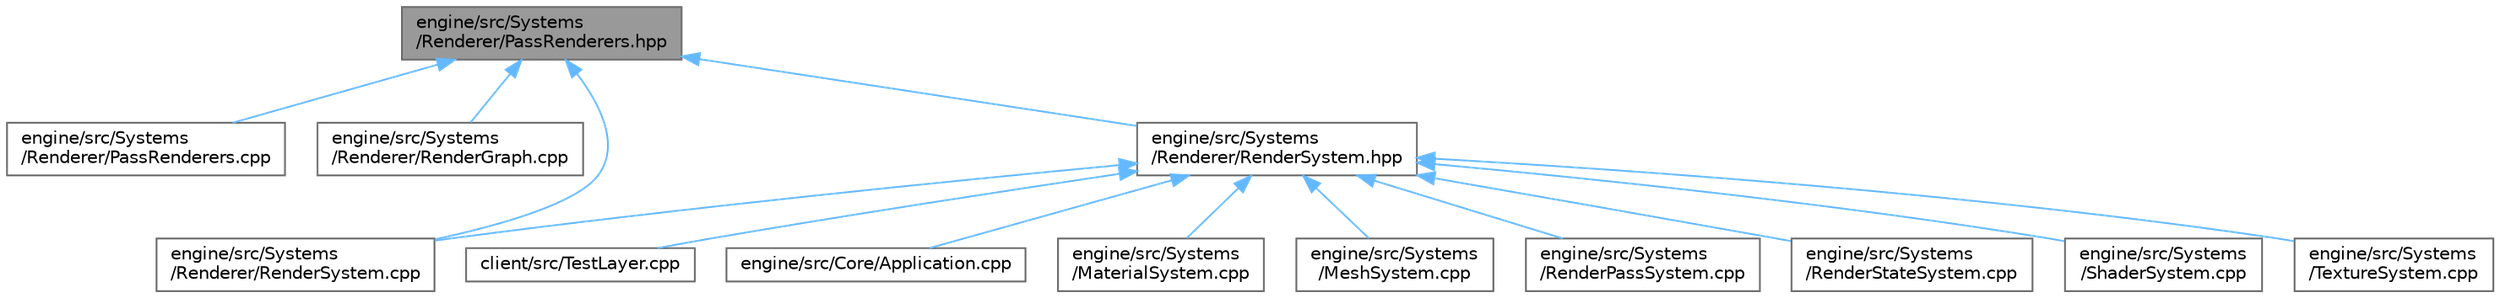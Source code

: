 digraph "engine/src/Systems/Renderer/PassRenderers.hpp"
{
 // LATEX_PDF_SIZE
  bgcolor="transparent";
  edge [fontname=Helvetica,fontsize=10,labelfontname=Helvetica,labelfontsize=10];
  node [fontname=Helvetica,fontsize=10,shape=box,height=0.2,width=0.4];
  Node1 [id="Node000001",label="engine/src/Systems\l/Renderer/PassRenderers.hpp",height=0.2,width=0.4,color="gray40", fillcolor="grey60", style="filled", fontcolor="black",tooltip=" "];
  Node1 -> Node2 [id="edge14_Node000001_Node000002",dir="back",color="steelblue1",style="solid",tooltip=" "];
  Node2 [id="Node000002",label="engine/src/Systems\l/Renderer/PassRenderers.cpp",height=0.2,width=0.4,color="grey40", fillcolor="white", style="filled",URL="$_pass_renderers_8cpp.html",tooltip=" "];
  Node1 -> Node3 [id="edge15_Node000001_Node000003",dir="back",color="steelblue1",style="solid",tooltip=" "];
  Node3 [id="Node000003",label="engine/src/Systems\l/Renderer/RenderGraph.cpp",height=0.2,width=0.4,color="grey40", fillcolor="white", style="filled",URL="$_render_graph_8cpp.html",tooltip=" "];
  Node1 -> Node4 [id="edge16_Node000001_Node000004",dir="back",color="steelblue1",style="solid",tooltip=" "];
  Node4 [id="Node000004",label="engine/src/Systems\l/Renderer/RenderSystem.cpp",height=0.2,width=0.4,color="grey40", fillcolor="white", style="filled",URL="$_render_system_8cpp.html",tooltip=" "];
  Node1 -> Node5 [id="edge17_Node000001_Node000005",dir="back",color="steelblue1",style="solid",tooltip=" "];
  Node5 [id="Node000005",label="engine/src/Systems\l/Renderer/RenderSystem.hpp",height=0.2,width=0.4,color="grey40", fillcolor="white", style="filled",URL="$_render_system_8hpp.html",tooltip=" "];
  Node5 -> Node6 [id="edge18_Node000005_Node000006",dir="back",color="steelblue1",style="solid",tooltip=" "];
  Node6 [id="Node000006",label="client/src/TestLayer.cpp",height=0.2,width=0.4,color="grey40", fillcolor="white", style="filled",URL="$client_2src_2_test_layer_8cpp.html",tooltip=" "];
  Node5 -> Node7 [id="edge19_Node000005_Node000007",dir="back",color="steelblue1",style="solid",tooltip=" "];
  Node7 [id="Node000007",label="engine/src/Core/Application.cpp",height=0.2,width=0.4,color="grey40", fillcolor="white", style="filled",URL="$_application_8cpp.html",tooltip=" "];
  Node5 -> Node8 [id="edge20_Node000005_Node000008",dir="back",color="steelblue1",style="solid",tooltip=" "];
  Node8 [id="Node000008",label="engine/src/Systems\l/MaterialSystem.cpp",height=0.2,width=0.4,color="grey40", fillcolor="white", style="filled",URL="$_material_system_8cpp.html",tooltip=" "];
  Node5 -> Node9 [id="edge21_Node000005_Node000009",dir="back",color="steelblue1",style="solid",tooltip=" "];
  Node9 [id="Node000009",label="engine/src/Systems\l/MeshSystem.cpp",height=0.2,width=0.4,color="grey40", fillcolor="white", style="filled",URL="$_mesh_system_8cpp.html",tooltip=" "];
  Node5 -> Node10 [id="edge22_Node000005_Node000010",dir="back",color="steelblue1",style="solid",tooltip=" "];
  Node10 [id="Node000010",label="engine/src/Systems\l/RenderPassSystem.cpp",height=0.2,width=0.4,color="grey40", fillcolor="white", style="filled",URL="$_render_pass_system_8cpp.html",tooltip=" "];
  Node5 -> Node11 [id="edge23_Node000005_Node000011",dir="back",color="steelblue1",style="solid",tooltip=" "];
  Node11 [id="Node000011",label="engine/src/Systems\l/RenderStateSystem.cpp",height=0.2,width=0.4,color="grey40", fillcolor="white", style="filled",URL="$_render_state_system_8cpp.html",tooltip=" "];
  Node5 -> Node4 [id="edge24_Node000005_Node000004",dir="back",color="steelblue1",style="solid",tooltip=" "];
  Node5 -> Node12 [id="edge25_Node000005_Node000012",dir="back",color="steelblue1",style="solid",tooltip=" "];
  Node12 [id="Node000012",label="engine/src/Systems\l/ShaderSystem.cpp",height=0.2,width=0.4,color="grey40", fillcolor="white", style="filled",URL="$_shader_system_8cpp.html",tooltip=" "];
  Node5 -> Node13 [id="edge26_Node000005_Node000013",dir="back",color="steelblue1",style="solid",tooltip=" "];
  Node13 [id="Node000013",label="engine/src/Systems\l/TextureSystem.cpp",height=0.2,width=0.4,color="grey40", fillcolor="white", style="filled",URL="$_texture_system_8cpp.html",tooltip=" "];
}
